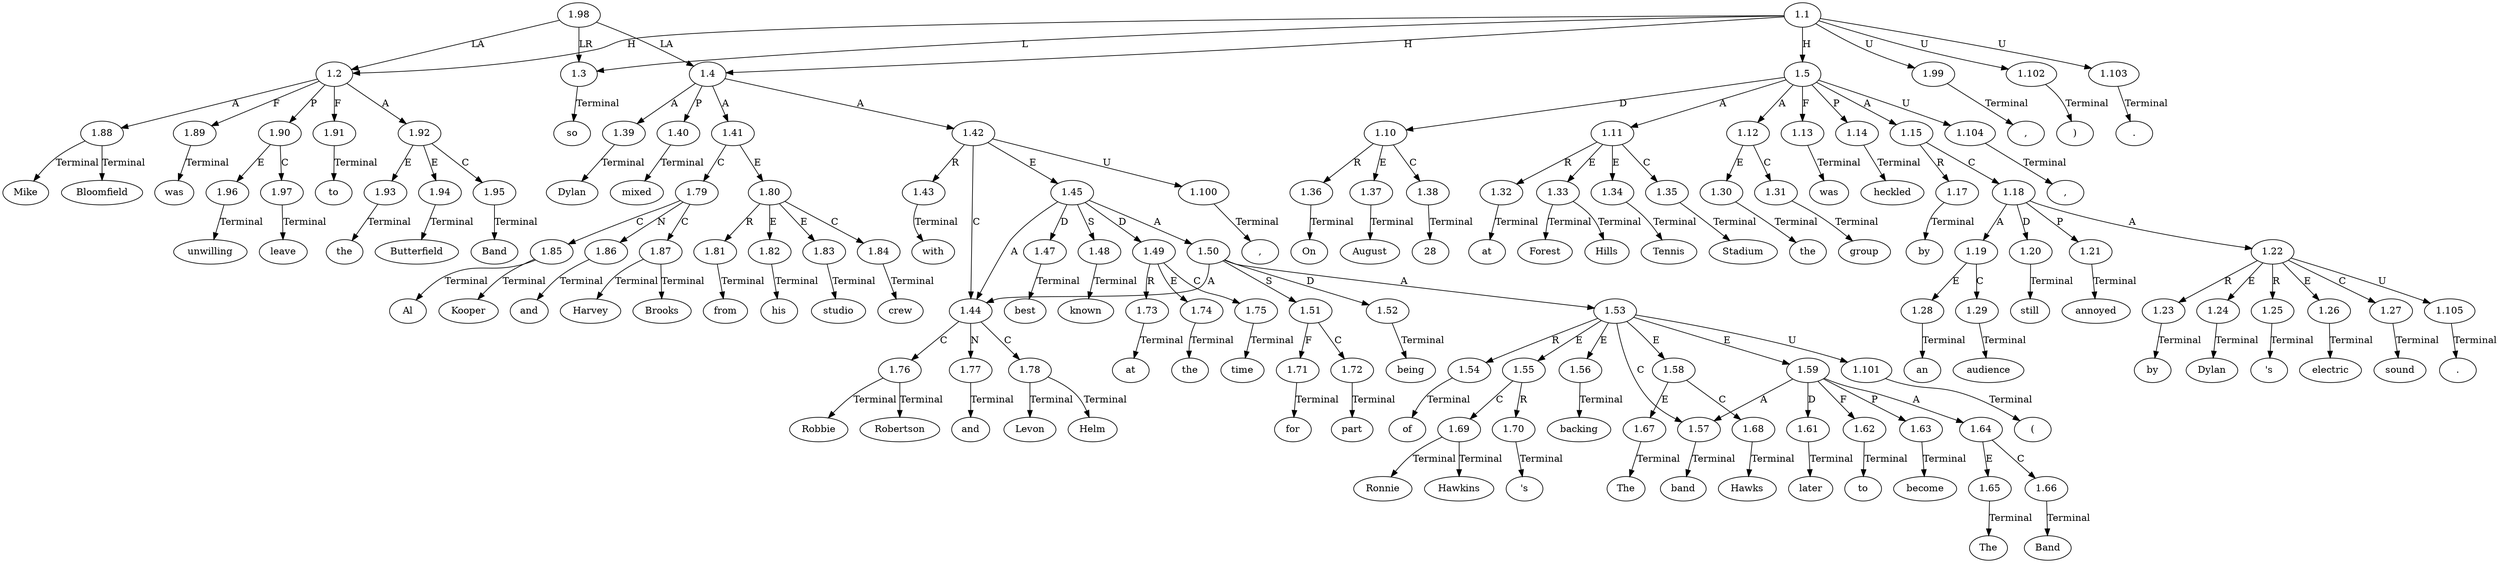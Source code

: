 // Graph
digraph {
	0.1 [label=Mike ordering=out]
	0.10 [label="," ordering=out]
	0.11 [label=so ordering=out]
	0.12 [label=Dylan ordering=out]
	0.13 [label=mixed ordering=out]
	0.14 [label=Al ordering=out]
	0.15 [label=Kooper ordering=out]
	0.16 [label=and ordering=out]
	0.17 [label=Harvey ordering=out]
	0.18 [label=Brooks ordering=out]
	0.19 [label=from ordering=out]
	0.2 [label=Bloomfield ordering=out]
	0.20 [label=his ordering=out]
	0.21 [label=studio ordering=out]
	0.22 [label=crew ordering=out]
	0.23 [label=with ordering=out]
	0.24 [label=Robbie ordering=out]
	0.25 [label=Robertson ordering=out]
	0.26 [label=and ordering=out]
	0.27 [label=Levon ordering=out]
	0.28 [label=Helm ordering=out]
	0.29 [label="," ordering=out]
	0.3 [label=was ordering=out]
	0.30 [label=best ordering=out]
	0.31 [label=known ordering=out]
	0.32 [label=at ordering=out]
	0.33 [label=the ordering=out]
	0.34 [label=time ordering=out]
	0.35 [label=for ordering=out]
	0.36 [label=being ordering=out]
	0.37 [label=part ordering=out]
	0.38 [label=of ordering=out]
	0.39 [label=Ronnie ordering=out]
	0.4 [label=unwilling ordering=out]
	0.40 [label=Hawkins ordering=out]
	0.41 [label="'s" ordering=out]
	0.42 [label=backing ordering=out]
	0.43 [label=band ordering=out]
	0.44 [label=The ordering=out]
	0.45 [label=Hawks ordering=out]
	0.46 [label="(" ordering=out]
	0.47 [label=later ordering=out]
	0.48 [label=to ordering=out]
	0.49 [label=become ordering=out]
	0.5 [label=to ordering=out]
	0.50 [label=The ordering=out]
	0.51 [label=Band ordering=out]
	0.52 [label=")" ordering=out]
	0.53 [label="." ordering=out]
	0.54 [label=On ordering=out]
	0.55 [label=August ordering=out]
	0.56 [label=28 ordering=out]
	0.57 [label=at ordering=out]
	0.58 [label=Forest ordering=out]
	0.59 [label=Hills ordering=out]
	0.6 [label=leave ordering=out]
	0.60 [label=Tennis ordering=out]
	0.61 [label=Stadium ordering=out]
	0.62 [label="," ordering=out]
	0.63 [label=the ordering=out]
	0.64 [label=group ordering=out]
	0.65 [label=was ordering=out]
	0.66 [label=heckled ordering=out]
	0.67 [label=by ordering=out]
	0.68 [label=an ordering=out]
	0.69 [label=audience ordering=out]
	0.7 [label=the ordering=out]
	0.70 [label=still ordering=out]
	0.71 [label=annoyed ordering=out]
	0.72 [label=by ordering=out]
	0.73 [label=Dylan ordering=out]
	0.74 [label="'s" ordering=out]
	0.75 [label=electric ordering=out]
	0.76 [label=sound ordering=out]
	0.77 [label="." ordering=out]
	0.8 [label=Butterfield ordering=out]
	0.9 [label=Band ordering=out]
	1.1 [label=1.1 ordering=out]
	1.2 [label=1.2 ordering=out]
	1.3 [label=1.3 ordering=out]
	1.4 [label=1.4 ordering=out]
	1.5 [label=1.5 ordering=out]
	1.10 [label=1.10 ordering=out]
	1.11 [label=1.11 ordering=out]
	1.12 [label=1.12 ordering=out]
	1.13 [label=1.13 ordering=out]
	1.14 [label=1.14 ordering=out]
	1.15 [label=1.15 ordering=out]
	1.17 [label=1.17 ordering=out]
	1.18 [label=1.18 ordering=out]
	1.19 [label=1.19 ordering=out]
	1.20 [label=1.20 ordering=out]
	1.21 [label=1.21 ordering=out]
	1.22 [label=1.22 ordering=out]
	1.23 [label=1.23 ordering=out]
	1.24 [label=1.24 ordering=out]
	1.25 [label=1.25 ordering=out]
	1.26 [label=1.26 ordering=out]
	1.27 [label=1.27 ordering=out]
	1.28 [label=1.28 ordering=out]
	1.29 [label=1.29 ordering=out]
	1.30 [label=1.30 ordering=out]
	1.31 [label=1.31 ordering=out]
	1.32 [label=1.32 ordering=out]
	1.33 [label=1.33 ordering=out]
	1.34 [label=1.34 ordering=out]
	1.35 [label=1.35 ordering=out]
	1.36 [label=1.36 ordering=out]
	1.37 [label=1.37 ordering=out]
	1.38 [label=1.38 ordering=out]
	1.39 [label=1.39 ordering=out]
	1.40 [label=1.40 ordering=out]
	1.41 [label=1.41 ordering=out]
	1.42 [label=1.42 ordering=out]
	1.43 [label=1.43 ordering=out]
	1.44 [label=1.44 ordering=out]
	1.45 [label=1.45 ordering=out]
	1.47 [label=1.47 ordering=out]
	1.48 [label=1.48 ordering=out]
	1.49 [label=1.49 ordering=out]
	1.50 [label=1.50 ordering=out]
	1.51 [label=1.51 ordering=out]
	1.52 [label=1.52 ordering=out]
	1.53 [label=1.53 ordering=out]
	1.54 [label=1.54 ordering=out]
	1.55 [label=1.55 ordering=out]
	1.56 [label=1.56 ordering=out]
	1.57 [label=1.57 ordering=out]
	1.58 [label=1.58 ordering=out]
	1.59 [label=1.59 ordering=out]
	1.61 [label=1.61 ordering=out]
	1.62 [label=1.62 ordering=out]
	1.63 [label=1.63 ordering=out]
	1.64 [label=1.64 ordering=out]
	1.65 [label=1.65 ordering=out]
	1.66 [label=1.66 ordering=out]
	1.67 [label=1.67 ordering=out]
	1.68 [label=1.68 ordering=out]
	1.69 [label=1.69 ordering=out]
	1.70 [label=1.70 ordering=out]
	1.71 [label=1.71 ordering=out]
	1.72 [label=1.72 ordering=out]
	1.73 [label=1.73 ordering=out]
	1.74 [label=1.74 ordering=out]
	1.75 [label=1.75 ordering=out]
	1.76 [label=1.76 ordering=out]
	1.77 [label=1.77 ordering=out]
	1.78 [label=1.78 ordering=out]
	1.79 [label=1.79 ordering=out]
	1.80 [label=1.80 ordering=out]
	1.81 [label=1.81 ordering=out]
	1.82 [label=1.82 ordering=out]
	1.83 [label=1.83 ordering=out]
	1.84 [label=1.84 ordering=out]
	1.85 [label=1.85 ordering=out]
	1.86 [label=1.86 ordering=out]
	1.87 [label=1.87 ordering=out]
	1.88 [label=1.88 ordering=out]
	1.89 [label=1.89 ordering=out]
	1.90 [label=1.90 ordering=out]
	1.91 [label=1.91 ordering=out]
	1.92 [label=1.92 ordering=out]
	1.93 [label=1.93 ordering=out]
	1.94 [label=1.94 ordering=out]
	1.95 [label=1.95 ordering=out]
	1.96 [label=1.96 ordering=out]
	1.97 [label=1.97 ordering=out]
	1.98 [label=1.98 ordering=out]
	1.99 [label=1.99 ordering=out]
	1.100 [label=1.100 ordering=out]
	1.101 [label=1.101 ordering=out]
	1.102 [label=1.102 ordering=out]
	1.103 [label=1.103 ordering=out]
	1.104 [label=1.104 ordering=out]
	1.105 [label=1.105 ordering=out]
	1.1 -> 1.2 [label=H ordering=out]
	1.1 -> 1.3 [label=L ordering=out]
	1.1 -> 1.4 [label=H ordering=out]
	1.1 -> 1.5 [label=H ordering=out]
	1.1 -> 1.99 [label=U ordering=out]
	1.1 -> 1.102 [label=U ordering=out]
	1.1 -> 1.103 [label=U ordering=out]
	1.2 -> 1.88 [label=A ordering=out]
	1.2 -> 1.89 [label=F ordering=out]
	1.2 -> 1.90 [label=P ordering=out]
	1.2 -> 1.91 [label=F ordering=out]
	1.2 -> 1.92 [label=A ordering=out]
	1.3 -> 0.11 [label=Terminal ordering=out]
	1.4 -> 1.39 [label=A ordering=out]
	1.4 -> 1.40 [label=P ordering=out]
	1.4 -> 1.41 [label=A ordering=out]
	1.4 -> 1.42 [label=A ordering=out]
	1.5 -> 1.10 [label=D ordering=out]
	1.5 -> 1.11 [label=A ordering=out]
	1.5 -> 1.12 [label=A ordering=out]
	1.5 -> 1.13 [label=F ordering=out]
	1.5 -> 1.14 [label=P ordering=out]
	1.5 -> 1.15 [label=A ordering=out]
	1.5 -> 1.104 [label=U ordering=out]
	1.10 -> 1.36 [label=R ordering=out]
	1.10 -> 1.37 [label=E ordering=out]
	1.10 -> 1.38 [label=C ordering=out]
	1.11 -> 1.32 [label=R ordering=out]
	1.11 -> 1.33 [label=E ordering=out]
	1.11 -> 1.34 [label=E ordering=out]
	1.11 -> 1.35 [label=C ordering=out]
	1.12 -> 1.30 [label=E ordering=out]
	1.12 -> 1.31 [label=C ordering=out]
	1.13 -> 0.65 [label=Terminal ordering=out]
	1.14 -> 0.66 [label=Terminal ordering=out]
	1.15 -> 1.17 [label=R ordering=out]
	1.15 -> 1.18 [label=C ordering=out]
	1.17 -> 0.67 [label=Terminal ordering=out]
	1.18 -> 1.19 [label=A ordering=out]
	1.18 -> 1.20 [label=D ordering=out]
	1.18 -> 1.21 [label=P ordering=out]
	1.18 -> 1.22 [label=A ordering=out]
	1.19 -> 1.28 [label=E ordering=out]
	1.19 -> 1.29 [label=C ordering=out]
	1.20 -> 0.70 [label=Terminal ordering=out]
	1.21 -> 0.71 [label=Terminal ordering=out]
	1.22 -> 1.23 [label=R ordering=out]
	1.22 -> 1.24 [label=E ordering=out]
	1.22 -> 1.25 [label=R ordering=out]
	1.22 -> 1.26 [label=E ordering=out]
	1.22 -> 1.27 [label=C ordering=out]
	1.22 -> 1.105 [label=U ordering=out]
	1.23 -> 0.72 [label=Terminal ordering=out]
	1.24 -> 0.73 [label=Terminal ordering=out]
	1.25 -> 0.74 [label=Terminal ordering=out]
	1.26 -> 0.75 [label=Terminal ordering=out]
	1.27 -> 0.76 [label=Terminal ordering=out]
	1.28 -> 0.68 [label=Terminal ordering=out]
	1.29 -> 0.69 [label=Terminal ordering=out]
	1.30 -> 0.63 [label=Terminal ordering=out]
	1.31 -> 0.64 [label=Terminal ordering=out]
	1.32 -> 0.57 [label=Terminal ordering=out]
	1.33 -> 0.58 [label=Terminal ordering=out]
	1.33 -> 0.59 [label=Terminal ordering=out]
	1.34 -> 0.60 [label=Terminal ordering=out]
	1.35 -> 0.61 [label=Terminal ordering=out]
	1.36 -> 0.54 [label=Terminal ordering=out]
	1.37 -> 0.55 [label=Terminal ordering=out]
	1.38 -> 0.56 [label=Terminal ordering=out]
	1.39 -> 0.12 [label=Terminal ordering=out]
	1.40 -> 0.13 [label=Terminal ordering=out]
	1.41 -> 1.79 [label=C ordering=out]
	1.41 -> 1.80 [label=E ordering=out]
	1.42 -> 1.43 [label=R ordering=out]
	1.42 -> 1.44 [label=C ordering=out]
	1.42 -> 1.45 [label=E ordering=out]
	1.42 -> 1.100 [label=U ordering=out]
	1.43 -> 0.23 [label=Terminal ordering=out]
	1.44 -> 1.76 [label=C ordering=out]
	1.44 -> 1.77 [label=N ordering=out]
	1.44 -> 1.78 [label=C ordering=out]
	1.45 -> 1.44 [label=A ordering=out]
	1.45 -> 1.47 [label=D ordering=out]
	1.45 -> 1.48 [label=S ordering=out]
	1.45 -> 1.49 [label=D ordering=out]
	1.45 -> 1.50 [label=A ordering=out]
	1.47 -> 0.30 [label=Terminal ordering=out]
	1.48 -> 0.31 [label=Terminal ordering=out]
	1.49 -> 1.73 [label=R ordering=out]
	1.49 -> 1.74 [label=E ordering=out]
	1.49 -> 1.75 [label=C ordering=out]
	1.50 -> 1.44 [label=A ordering=out]
	1.50 -> 1.51 [label=S ordering=out]
	1.50 -> 1.52 [label=D ordering=out]
	1.50 -> 1.53 [label=A ordering=out]
	1.51 -> 1.71 [label=F ordering=out]
	1.51 -> 1.72 [label=C ordering=out]
	1.52 -> 0.36 [label=Terminal ordering=out]
	1.53 -> 1.54 [label=R ordering=out]
	1.53 -> 1.55 [label=E ordering=out]
	1.53 -> 1.56 [label=E ordering=out]
	1.53 -> 1.57 [label=C ordering=out]
	1.53 -> 1.58 [label=E ordering=out]
	1.53 -> 1.59 [label=E ordering=out]
	1.53 -> 1.101 [label=U ordering=out]
	1.54 -> 0.38 [label=Terminal ordering=out]
	1.55 -> 1.69 [label=C ordering=out]
	1.55 -> 1.70 [label=R ordering=out]
	1.56 -> 0.42 [label=Terminal ordering=out]
	1.57 -> 0.43 [label=Terminal ordering=out]
	1.58 -> 1.67 [label=E ordering=out]
	1.58 -> 1.68 [label=C ordering=out]
	1.59 -> 1.57 [label=A ordering=out]
	1.59 -> 1.61 [label=D ordering=out]
	1.59 -> 1.62 [label=F ordering=out]
	1.59 -> 1.63 [label=P ordering=out]
	1.59 -> 1.64 [label=A ordering=out]
	1.61 -> 0.47 [label=Terminal ordering=out]
	1.62 -> 0.48 [label=Terminal ordering=out]
	1.63 -> 0.49 [label=Terminal ordering=out]
	1.64 -> 1.65 [label=E ordering=out]
	1.64 -> 1.66 [label=C ordering=out]
	1.65 -> 0.50 [label=Terminal ordering=out]
	1.66 -> 0.51 [label=Terminal ordering=out]
	1.67 -> 0.44 [label=Terminal ordering=out]
	1.68 -> 0.45 [label=Terminal ordering=out]
	1.69 -> 0.39 [label=Terminal ordering=out]
	1.69 -> 0.40 [label=Terminal ordering=out]
	1.70 -> 0.41 [label=Terminal ordering=out]
	1.71 -> 0.35 [label=Terminal ordering=out]
	1.72 -> 0.37 [label=Terminal ordering=out]
	1.73 -> 0.32 [label=Terminal ordering=out]
	1.74 -> 0.33 [label=Terminal ordering=out]
	1.75 -> 0.34 [label=Terminal ordering=out]
	1.76 -> 0.24 [label=Terminal ordering=out]
	1.76 -> 0.25 [label=Terminal ordering=out]
	1.77 -> 0.26 [label=Terminal ordering=out]
	1.78 -> 0.27 [label=Terminal ordering=out]
	1.78 -> 0.28 [label=Terminal ordering=out]
	1.79 -> 1.85 [label=C ordering=out]
	1.79 -> 1.86 [label=N ordering=out]
	1.79 -> 1.87 [label=C ordering=out]
	1.80 -> 1.81 [label=R ordering=out]
	1.80 -> 1.82 [label=E ordering=out]
	1.80 -> 1.83 [label=E ordering=out]
	1.80 -> 1.84 [label=C ordering=out]
	1.81 -> 0.19 [label=Terminal ordering=out]
	1.82 -> 0.20 [label=Terminal ordering=out]
	1.83 -> 0.21 [label=Terminal ordering=out]
	1.84 -> 0.22 [label=Terminal ordering=out]
	1.85 -> 0.14 [label=Terminal ordering=out]
	1.85 -> 0.15 [label=Terminal ordering=out]
	1.86 -> 0.16 [label=Terminal ordering=out]
	1.87 -> 0.17 [label=Terminal ordering=out]
	1.87 -> 0.18 [label=Terminal ordering=out]
	1.88 -> 0.1 [label=Terminal ordering=out]
	1.88 -> 0.2 [label=Terminal ordering=out]
	1.89 -> 0.3 [label=Terminal ordering=out]
	1.90 -> 1.96 [label=E ordering=out]
	1.90 -> 1.97 [label=C ordering=out]
	1.91 -> 0.5 [label=Terminal ordering=out]
	1.92 -> 1.93 [label=E ordering=out]
	1.92 -> 1.94 [label=E ordering=out]
	1.92 -> 1.95 [label=C ordering=out]
	1.93 -> 0.7 [label=Terminal ordering=out]
	1.94 -> 0.8 [label=Terminal ordering=out]
	1.95 -> 0.9 [label=Terminal ordering=out]
	1.96 -> 0.4 [label=Terminal ordering=out]
	1.97 -> 0.6 [label=Terminal ordering=out]
	1.98 -> 1.2 [label=LA ordering=out]
	1.98 -> 1.3 [label=LR ordering=out]
	1.98 -> 1.4 [label=LA ordering=out]
	1.99 -> 0.10 [label=Terminal ordering=out]
	1.100 -> 0.29 [label=Terminal ordering=out]
	1.101 -> 0.46 [label=Terminal ordering=out]
	1.102 -> 0.52 [label=Terminal ordering=out]
	1.103 -> 0.53 [label=Terminal ordering=out]
	1.104 -> 0.62 [label=Terminal ordering=out]
	1.105 -> 0.77 [label=Terminal ordering=out]
}
